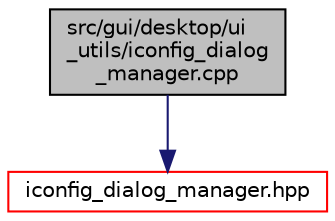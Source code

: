 digraph "src/gui/desktop/ui_utils/iconfig_dialog_manager.cpp"
{
 // LATEX_PDF_SIZE
  edge [fontname="Helvetica",fontsize="10",labelfontname="Helvetica",labelfontsize="10"];
  node [fontname="Helvetica",fontsize="10",shape=record];
  Node1 [label="src/gui/desktop/ui\l_utils/iconfig_dialog\l_manager.cpp",height=0.2,width=0.4,color="black", fillcolor="grey75", style="filled", fontcolor="black",tooltip=" "];
  Node1 -> Node2 [color="midnightblue",fontsize="10",style="solid",fontname="Helvetica"];
  Node2 [label="iconfig_dialog_manager.hpp",height=0.2,width=0.4,color="red", fillcolor="white", style="filled",URL="$iconfig__dialog__manager_8hpp.html",tooltip=" "];
}
